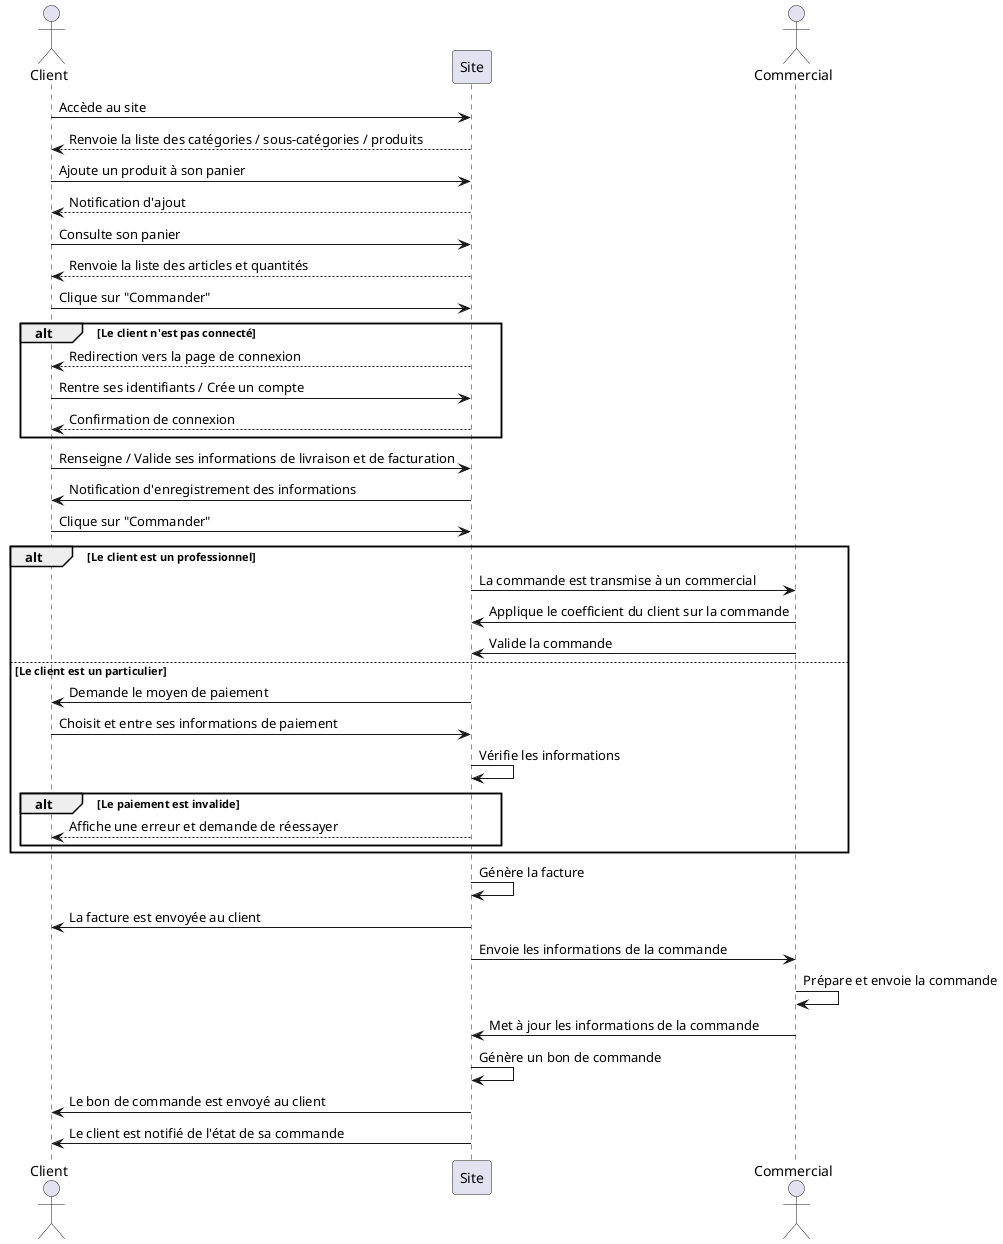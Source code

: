 @startuml Diagramme de séquence

actor Client
participant "Site" as Site
actor Commercial

Client -> Site: Accède au site
Site --> Client: Renvoie la liste des catégories / sous-catégories / produits

Client -> Site: Ajoute un produit à son panier
Site --> Client: Notification d'ajout

Client -> Site: Consulte son panier
Site --> Client: Renvoie la liste des articles et quantités

Client -> Site: Clique sur "Commander"

alt Le client n'est pas connecté
    Site --> Client: Redirection vers la page de connexion
    Client -> Site: Rentre ses identifiants / Crée un compte
    Site --> Client: Confirmation de connexion
end

Client -> Site: Renseigne / Valide ses informations de livraison et de facturation
Site -> Client: Notification d'enregistrement des informations
Client -> Site: Clique sur "Commander"

alt Le client est un professionnel 
    Site -> Commercial: La commande est transmise à un commercial
    Commercial -> Site: Applique le coefficient du client sur la commande
    Commercial -> Site: Valide la commande

else Le client est un particulier 
    Site -> Client: Demande le moyen de paiement
    Client -> Site: Choisit et entre ses informations de paiement
    Site -> Site: Vérifie les informations

    alt Le paiement est invalide
        Site --> Client: Affiche une erreur et demande de réessayer
    end
end

Site -> Site: Génère la facture
Site -> Client: La facture est envoyée au client
Site -> Commercial: Envoie les informations de la commande
Commercial -> Commercial: Prépare et envoie la commande
Commercial -> Site: Met à jour les informations de la commande
Site -> Site: Génère un bon de commande
Site -> Client: Le bon de commande est envoyé au client
Site -> Client: Le client est notifié de l'état de sa commande 

@enduml
